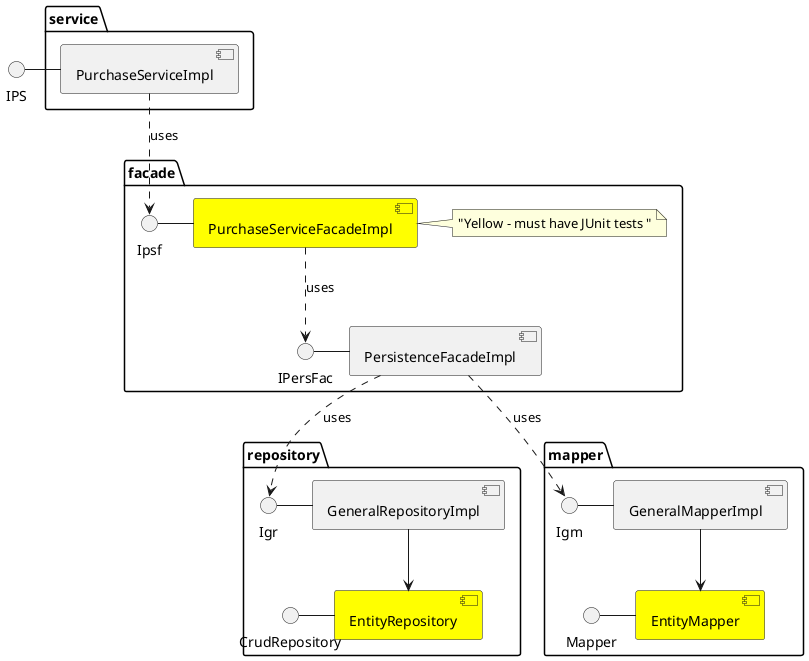 @startuml

() IPS

package "service" {
	IPS - [PurchaseServiceImpl]
}

package "facade" {
	IPersFac - [PersistenceFacadeImpl]    

    [PurchaseServiceFacadeImpl] #Yellow
	Ipsf - [PurchaseServiceFacadeImpl] 
    note right of [PurchaseServiceFacadeImpl] : "Yellow - must have JUnit tests "


    [PurchaseServiceImpl] ..> Ipsf : uses
    [PurchaseServiceFacadeImpl] ..> IPersFac : uses

}

package "repository" {

	Igr - [GeneralRepositoryImpl]
    [PersistenceFacadeImpl] ..> Igr : uses
    [EntityRepository] #Yellow
    CrudRepository - [EntityRepository]
    [GeneralRepositoryImpl] --> [EntityRepository]
}

package "mapper" {
	Igm - [GeneralMapperImpl]
	[PersistenceFacadeImpl] ..> Igm : uses
    [EntityMapper] #Yellow
    Mapper - [EntityMapper]
    [GeneralMapperImpl] --> [EntityMapper]



}





@enduml